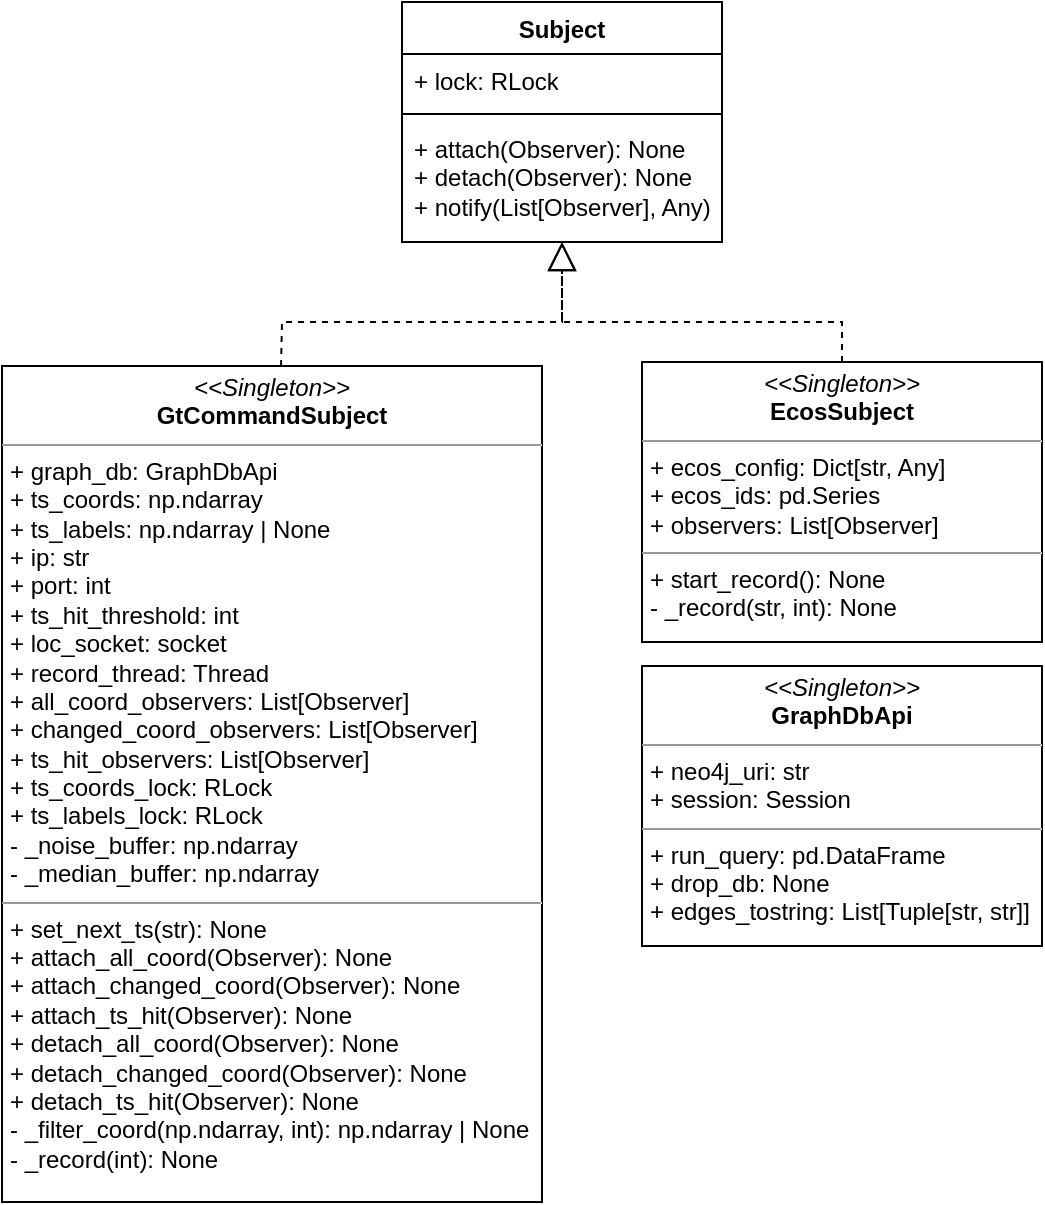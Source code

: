 <mxfile version="24.0.7" type="github">
  <diagram name="Page-1" id="31kL542jptBf9IF8P8UT">
    <mxGraphModel dx="517" dy="1685" grid="1" gridSize="10" guides="1" tooltips="1" connect="1" arrows="1" fold="1" page="1" pageScale="1" pageWidth="850" pageHeight="1100" math="0" shadow="0">
      <root>
        <mxCell id="0" />
        <mxCell id="1" parent="0" />
        <mxCell id="1zcbpxARIGvhw2aFm4UJ-4" value="" style="endArrow=block;dashed=1;endFill=0;endSize=12;html=1;rounded=0;" parent="1" source="1zcbpxARIGvhw2aFm4UJ-8" edge="1">
          <mxGeometry width="160" relative="1" as="geometry">
            <mxPoint x="1010" y="160" as="sourcePoint" />
            <mxPoint x="1150" y="100" as="targetPoint" />
            <Array as="points">
              <mxPoint x="1010" y="140" />
              <mxPoint x="1150" y="140" />
            </Array>
          </mxGeometry>
        </mxCell>
        <mxCell id="1zcbpxARIGvhw2aFm4UJ-5" value="" style="endArrow=block;dashed=1;endFill=0;endSize=12;html=1;rounded=0;" parent="1" source="1zcbpxARIGvhw2aFm4UJ-6" edge="1">
          <mxGeometry width="160" relative="1" as="geometry">
            <mxPoint x="1290" y="160" as="sourcePoint" />
            <mxPoint x="1150" y="100" as="targetPoint" />
            <Array as="points">
              <mxPoint x="1290" y="140" />
              <mxPoint x="1150" y="140" />
            </Array>
          </mxGeometry>
        </mxCell>
        <mxCell id="1zcbpxARIGvhw2aFm4UJ-6" value="&lt;p style=&quot;margin:0px;margin-top:4px;text-align:center;&quot;&gt;&lt;i&gt;&amp;lt;&amp;lt;Singleton&amp;gt;&amp;gt;&lt;/i&gt;&lt;br&gt;&lt;b&gt;EcosSubject&lt;/b&gt;&lt;/p&gt;&lt;hr size=&quot;1&quot;&gt;&lt;p style=&quot;margin:0px;margin-left:4px;&quot;&gt;+ ecos_config: Dict[str, Any]&lt;br style=&quot;border-color: var(--border-color);&quot;&gt;+ ecos_ids: pd.Series&lt;br style=&quot;border-color: var(--border-color);&quot;&gt;+ observers: List[Observer]&lt;br&gt;&lt;/p&gt;&lt;hr size=&quot;1&quot;&gt;&lt;p style=&quot;margin:0px;margin-left:4px;&quot;&gt;+ start_record(): None&lt;br style=&quot;border-color: var(--border-color);&quot;&gt;- _record(str, int): None&lt;br&gt;&lt;/p&gt;" style="verticalAlign=top;align=left;overflow=fill;fontSize=12;fontFamily=Helvetica;html=1;whiteSpace=wrap;" parent="1" vertex="1">
          <mxGeometry x="1190" y="160" width="200" height="140" as="geometry" />
        </mxCell>
        <mxCell id="1zcbpxARIGvhw2aFm4UJ-7" value="&lt;p style=&quot;margin:0px;margin-top:4px;text-align:center;&quot;&gt;&lt;i&gt;&amp;lt;&amp;lt;Singleton&amp;gt;&amp;gt;&lt;/i&gt;&lt;br&gt;&lt;b&gt;GraphDbApi&lt;/b&gt;&lt;/p&gt;&lt;hr size=&quot;1&quot;&gt;&lt;p style=&quot;margin:0px;margin-left:4px;&quot;&gt;+ neo4j_uri: str&lt;br style=&quot;border-color: var(--border-color);&quot;&gt;+ session: Session&lt;br&gt;&lt;/p&gt;&lt;hr size=&quot;1&quot;&gt;&lt;p style=&quot;margin:0px;margin-left:4px;&quot;&gt;+ run_query: pd.DataFrame&lt;br style=&quot;border-color: var(--border-color);&quot;&gt;+ drop_db: None&lt;br style=&quot;border-color: var(--border-color);&quot;&gt;+ edges_tostring: List[Tuple[str, str]]&lt;br&gt;&lt;/p&gt;" style="verticalAlign=top;align=left;overflow=fill;fontSize=12;fontFamily=Helvetica;html=1;whiteSpace=wrap;" parent="1" vertex="1">
          <mxGeometry x="1190" y="312" width="200" height="140" as="geometry" />
        </mxCell>
        <mxCell id="1zcbpxARIGvhw2aFm4UJ-8" value="&lt;p style=&quot;margin:0px;margin-top:4px;text-align:center;&quot;&gt;&lt;i&gt;&amp;lt;&amp;lt;Singleton&amp;gt;&amp;gt;&lt;/i&gt;&lt;br&gt;&lt;b&gt;GtCommandSubject&lt;/b&gt;&lt;/p&gt;&lt;hr size=&quot;1&quot;&gt;&lt;p style=&quot;margin:0px;margin-left:4px;&quot;&gt;+ graph_db: GraphDbApi&lt;br style=&quot;border-color: var(--border-color);&quot;&gt;+ ts_coords: np.ndarray&lt;br style=&quot;border-color: var(--border-color);&quot;&gt;+ ts_labels: np.ndarray | None&lt;br style=&quot;border-color: var(--border-color);&quot;&gt;+ ip: str&lt;br style=&quot;border-color: var(--border-color);&quot;&gt;+ port: int&lt;br style=&quot;border-color: var(--border-color);&quot;&gt;+ ts_hit_threshold: int&lt;br style=&quot;border-color: var(--border-color);&quot;&gt;+ loc_socket: socket&lt;br style=&quot;border-color: var(--border-color);&quot;&gt;+ record_thread: Thread&lt;br style=&quot;border-color: var(--border-color);&quot;&gt;+ all_coord_observers: List[Observer]&lt;br style=&quot;border-color: var(--border-color);&quot;&gt;+ changed_coord_observers: List[Observer]&lt;/p&gt;&lt;p style=&quot;margin:0px;margin-left:4px;&quot;&gt;+ ts_hit_observers: List[Observer]&lt;/p&gt;&lt;p style=&quot;margin:0px;margin-left:4px;&quot;&gt;+ ts_coords_lock: RLock&lt;/p&gt;&lt;p style=&quot;margin:0px;margin-left:4px;&quot;&gt;+ ts_labels_lock: RLock&lt;br&gt;&lt;/p&gt;&lt;p style=&quot;margin:0px;margin-left:4px;&quot;&gt;- _noise_buffer: np.ndarray&lt;br style=&quot;border-color: var(--border-color);&quot;&gt;- _median_buffer: np.ndarray&lt;br&gt;&lt;/p&gt;&lt;hr size=&quot;1&quot;&gt;&lt;p style=&quot;margin:0px;margin-left:4px;&quot;&gt;+ set_next_ts(str): None&lt;/p&gt;&lt;p style=&quot;margin:0px;margin-left:4px;&quot;&gt;+ attach_all_coord(Observer): None&lt;/p&gt;&lt;p style=&quot;margin:0px;margin-left:4px;&quot;&gt;+ attach_changed_coord(Observer): None&lt;/p&gt;&lt;p style=&quot;margin:0px;margin-left:4px;&quot;&gt;+ attach_ts_hit(Observer): None&lt;/p&gt;&lt;p style=&quot;margin:0px;margin-left:4px;&quot;&gt;+ detach_all_coord(Observer): None&lt;/p&gt;&lt;p style=&quot;margin:0px;margin-left:4px;&quot;&gt;+ detach_changed_coord(Observer): None&lt;/p&gt;&lt;p style=&quot;margin:0px;margin-left:4px;&quot;&gt;+ detach_ts_hit(Observer): None&lt;/p&gt;&lt;p style=&quot;margin:0px;margin-left:4px;&quot;&gt;&lt;/p&gt;&lt;p style=&quot;margin:0px;margin-left:4px;&quot;&gt;- _filter_coord(np.ndarray, int): np.ndarray | None&lt;br style=&quot;border-color: var(--border-color);&quot;&gt;- _record(int): None&lt;/p&gt;&lt;p style=&quot;margin:0px;margin-left:4px;&quot;&gt;&lt;br&gt;&lt;/p&gt;" style="verticalAlign=top;align=left;overflow=fill;fontSize=12;fontFamily=Helvetica;html=1;whiteSpace=wrap;" parent="1" vertex="1">
          <mxGeometry x="870" y="162" width="270" height="418" as="geometry" />
        </mxCell>
        <mxCell id="8AQ2_WdPX75AZeH35Yrz-7" value="Subject" style="swimlane;fontStyle=1;align=center;verticalAlign=top;childLayout=stackLayout;horizontal=1;startSize=26;horizontalStack=0;resizeParent=1;resizeParentMax=0;resizeLast=0;collapsible=1;marginBottom=0;whiteSpace=wrap;html=1;" vertex="1" parent="1">
          <mxGeometry x="1070" y="-20" width="160" height="120" as="geometry" />
        </mxCell>
        <mxCell id="8AQ2_WdPX75AZeH35Yrz-8" value="+ lock: RLock" style="text;strokeColor=none;fillColor=none;align=left;verticalAlign=top;spacingLeft=4;spacingRight=4;overflow=hidden;rotatable=0;points=[[0,0.5],[1,0.5]];portConstraint=eastwest;whiteSpace=wrap;html=1;" vertex="1" parent="8AQ2_WdPX75AZeH35Yrz-7">
          <mxGeometry y="26" width="160" height="26" as="geometry" />
        </mxCell>
        <mxCell id="8AQ2_WdPX75AZeH35Yrz-9" value="" style="line;strokeWidth=1;fillColor=none;align=left;verticalAlign=middle;spacingTop=-1;spacingLeft=3;spacingRight=3;rotatable=0;labelPosition=right;points=[];portConstraint=eastwest;strokeColor=inherit;" vertex="1" parent="8AQ2_WdPX75AZeH35Yrz-7">
          <mxGeometry y="52" width="160" height="8" as="geometry" />
        </mxCell>
        <mxCell id="8AQ2_WdPX75AZeH35Yrz-10" value="+ attach(Observer): None&lt;br&gt;+ detach(Observer): None&lt;br&gt;+ notify(List[Observer], Any)" style="text;strokeColor=none;fillColor=none;align=left;verticalAlign=top;spacingLeft=4;spacingRight=4;overflow=hidden;rotatable=0;points=[[0,0.5],[1,0.5]];portConstraint=eastwest;whiteSpace=wrap;html=1;" vertex="1" parent="8AQ2_WdPX75AZeH35Yrz-7">
          <mxGeometry y="60" width="160" height="60" as="geometry" />
        </mxCell>
      </root>
    </mxGraphModel>
  </diagram>
</mxfile>
